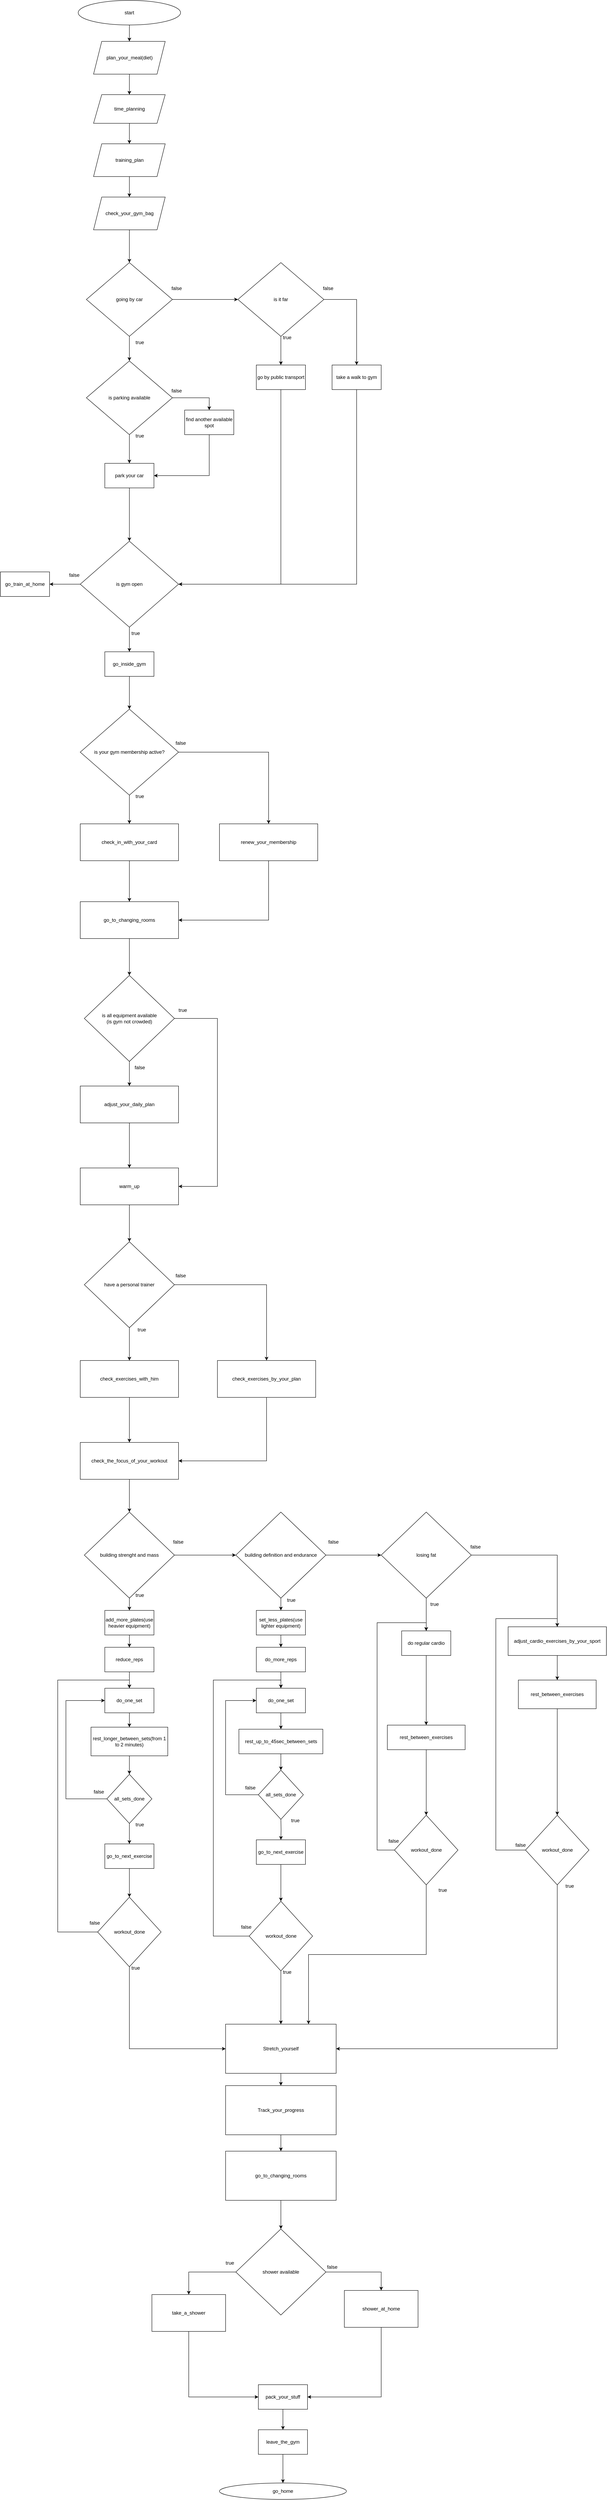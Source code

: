 <mxfile version="24.8.3">
  <diagram name="GymAlgorithm" id="iH_eiAmzJS05d1HTqWD9">
    <mxGraphModel dx="1518" dy="1883" grid="1" gridSize="10" guides="1" tooltips="1" connect="1" arrows="1" fold="1" page="1" pageScale="1" pageWidth="850" pageHeight="1100" math="0" shadow="0">
      <root>
        <mxCell id="0" />
        <mxCell id="1" parent="0" />
        <mxCell id="GHagOKjYUtkc3AqEy7cA-47" style="edgeStyle=orthogonalEdgeStyle;rounded=0;orthogonalLoop=1;jettySize=auto;html=1;exitX=0.5;exitY=1;exitDx=0;exitDy=0;entryX=0.5;entryY=0;entryDx=0;entryDy=0;" edge="1" parent="1" source="GHagOKjYUtkc3AqEy7cA-1" target="GHagOKjYUtkc3AqEy7cA-21">
          <mxGeometry relative="1" as="geometry" />
        </mxCell>
        <mxCell id="GHagOKjYUtkc3AqEy7cA-1" value="start" style="ellipse;whiteSpace=wrap;html=1;" vertex="1" parent="1">
          <mxGeometry x="330" y="-260" width="250" height="60" as="geometry" />
        </mxCell>
        <mxCell id="GHagOKjYUtkc3AqEy7cA-45" style="edgeStyle=orthogonalEdgeStyle;rounded=0;orthogonalLoop=1;jettySize=auto;html=1;exitX=0.5;exitY=1;exitDx=0;exitDy=0;entryX=0.5;entryY=0;entryDx=0;entryDy=0;" edge="1" parent="1" source="GHagOKjYUtkc3AqEy7cA-2" target="GHagOKjYUtkc3AqEy7cA-4">
          <mxGeometry relative="1" as="geometry" />
        </mxCell>
        <mxCell id="GHagOKjYUtkc3AqEy7cA-2" value="time_planning" style="shape=parallelogram;perimeter=parallelogramPerimeter;whiteSpace=wrap;html=1;fixedSize=1;" vertex="1" parent="1">
          <mxGeometry x="367.5" y="-30" width="175" height="70" as="geometry" />
        </mxCell>
        <mxCell id="GHagOKjYUtkc3AqEy7cA-44" style="edgeStyle=orthogonalEdgeStyle;rounded=0;orthogonalLoop=1;jettySize=auto;html=1;exitX=0.5;exitY=1;exitDx=0;exitDy=0;entryX=0.5;entryY=0;entryDx=0;entryDy=0;" edge="1" parent="1" source="GHagOKjYUtkc3AqEy7cA-4" target="GHagOKjYUtkc3AqEy7cA-38">
          <mxGeometry relative="1" as="geometry" />
        </mxCell>
        <mxCell id="GHagOKjYUtkc3AqEy7cA-4" value="training_plan" style="shape=parallelogram;perimeter=parallelogramPerimeter;whiteSpace=wrap;html=1;fixedSize=1;" vertex="1" parent="1">
          <mxGeometry x="367.5" y="90" width="175" height="80" as="geometry" />
        </mxCell>
        <mxCell id="GHagOKjYUtkc3AqEy7cA-10" style="edgeStyle=orthogonalEdgeStyle;rounded=0;orthogonalLoop=1;jettySize=auto;html=1;exitX=0.5;exitY=1;exitDx=0;exitDy=0;" edge="1" parent="1" source="GHagOKjYUtkc3AqEy7cA-6" target="GHagOKjYUtkc3AqEy7cA-9">
          <mxGeometry relative="1" as="geometry" />
        </mxCell>
        <mxCell id="GHagOKjYUtkc3AqEy7cA-19" style="edgeStyle=orthogonalEdgeStyle;rounded=0;orthogonalLoop=1;jettySize=auto;html=1;exitX=1;exitY=0.5;exitDx=0;exitDy=0;entryX=0;entryY=0.5;entryDx=0;entryDy=0;" edge="1" parent="1" source="GHagOKjYUtkc3AqEy7cA-6" target="GHagOKjYUtkc3AqEy7cA-15">
          <mxGeometry relative="1" as="geometry" />
        </mxCell>
        <mxCell id="GHagOKjYUtkc3AqEy7cA-6" value="going by car" style="rhombus;whiteSpace=wrap;html=1;" vertex="1" parent="1">
          <mxGeometry x="350" y="380" width="210" height="180" as="geometry" />
        </mxCell>
        <mxCell id="GHagOKjYUtkc3AqEy7cA-24" style="edgeStyle=orthogonalEdgeStyle;rounded=0;orthogonalLoop=1;jettySize=auto;html=1;exitX=1;exitY=0.5;exitDx=0;exitDy=0;entryX=0.5;entryY=0;entryDx=0;entryDy=0;" edge="1" parent="1" source="GHagOKjYUtkc3AqEy7cA-9" target="GHagOKjYUtkc3AqEy7cA-13">
          <mxGeometry relative="1" as="geometry" />
        </mxCell>
        <mxCell id="GHagOKjYUtkc3AqEy7cA-26" style="edgeStyle=orthogonalEdgeStyle;rounded=0;orthogonalLoop=1;jettySize=auto;html=1;exitX=0.5;exitY=1;exitDx=0;exitDy=0;entryX=0.5;entryY=0;entryDx=0;entryDy=0;" edge="1" parent="1" source="GHagOKjYUtkc3AqEy7cA-9" target="GHagOKjYUtkc3AqEy7cA-12">
          <mxGeometry relative="1" as="geometry" />
        </mxCell>
        <mxCell id="GHagOKjYUtkc3AqEy7cA-9" value="is parking available" style="rhombus;whiteSpace=wrap;html=1;" vertex="1" parent="1">
          <mxGeometry x="350" y="620" width="210" height="180" as="geometry" />
        </mxCell>
        <mxCell id="GHagOKjYUtkc3AqEy7cA-11" value="true" style="text;html=1;align=center;verticalAlign=middle;resizable=0;points=[];autosize=1;strokeColor=none;fillColor=none;" vertex="1" parent="1">
          <mxGeometry x="460" y="560" width="40" height="30" as="geometry" />
        </mxCell>
        <mxCell id="GHagOKjYUtkc3AqEy7cA-49" style="edgeStyle=orthogonalEdgeStyle;rounded=0;orthogonalLoop=1;jettySize=auto;html=1;exitX=0.5;exitY=1;exitDx=0;exitDy=0;entryX=0.5;entryY=0;entryDx=0;entryDy=0;" edge="1" parent="1" source="GHagOKjYUtkc3AqEy7cA-12" target="GHagOKjYUtkc3AqEy7cA-48">
          <mxGeometry relative="1" as="geometry" />
        </mxCell>
        <mxCell id="GHagOKjYUtkc3AqEy7cA-12" value="park your car" style="rounded=0;whiteSpace=wrap;html=1;" vertex="1" parent="1">
          <mxGeometry x="395" y="870" width="120" height="60" as="geometry" />
        </mxCell>
        <mxCell id="GHagOKjYUtkc3AqEy7cA-27" style="edgeStyle=orthogonalEdgeStyle;rounded=0;orthogonalLoop=1;jettySize=auto;html=1;exitX=0.5;exitY=1;exitDx=0;exitDy=0;entryX=1;entryY=0.5;entryDx=0;entryDy=0;" edge="1" parent="1" source="GHagOKjYUtkc3AqEy7cA-13" target="GHagOKjYUtkc3AqEy7cA-12">
          <mxGeometry relative="1" as="geometry" />
        </mxCell>
        <mxCell id="GHagOKjYUtkc3AqEy7cA-13" value="find another available spot" style="rounded=0;whiteSpace=wrap;html=1;" vertex="1" parent="1">
          <mxGeometry x="590" y="740" width="120" height="60" as="geometry" />
        </mxCell>
        <mxCell id="GHagOKjYUtkc3AqEy7cA-22" style="edgeStyle=orthogonalEdgeStyle;rounded=0;orthogonalLoop=1;jettySize=auto;html=1;exitX=0.5;exitY=1;exitDx=0;exitDy=0;entryX=0.5;entryY=0;entryDx=0;entryDy=0;" edge="1" parent="1" source="GHagOKjYUtkc3AqEy7cA-15" target="GHagOKjYUtkc3AqEy7cA-16">
          <mxGeometry relative="1" as="geometry" />
        </mxCell>
        <mxCell id="GHagOKjYUtkc3AqEy7cA-23" style="edgeStyle=orthogonalEdgeStyle;rounded=0;orthogonalLoop=1;jettySize=auto;html=1;exitX=1;exitY=0.5;exitDx=0;exitDy=0;entryX=0.5;entryY=0;entryDx=0;entryDy=0;" edge="1" parent="1" source="GHagOKjYUtkc3AqEy7cA-15" target="GHagOKjYUtkc3AqEy7cA-17">
          <mxGeometry relative="1" as="geometry" />
        </mxCell>
        <mxCell id="GHagOKjYUtkc3AqEy7cA-15" value="is it far" style="rhombus;whiteSpace=wrap;html=1;" vertex="1" parent="1">
          <mxGeometry x="720" y="380" width="210" height="180" as="geometry" />
        </mxCell>
        <mxCell id="GHagOKjYUtkc3AqEy7cA-54" style="edgeStyle=orthogonalEdgeStyle;rounded=0;orthogonalLoop=1;jettySize=auto;html=1;exitX=0.5;exitY=1;exitDx=0;exitDy=0;entryX=1;entryY=0.5;entryDx=0;entryDy=0;" edge="1" parent="1" source="GHagOKjYUtkc3AqEy7cA-16" target="GHagOKjYUtkc3AqEy7cA-48">
          <mxGeometry relative="1" as="geometry" />
        </mxCell>
        <mxCell id="GHagOKjYUtkc3AqEy7cA-16" value="go by public transport" style="rounded=0;whiteSpace=wrap;html=1;" vertex="1" parent="1">
          <mxGeometry x="765" y="630" width="120" height="60" as="geometry" />
        </mxCell>
        <mxCell id="GHagOKjYUtkc3AqEy7cA-52" style="edgeStyle=orthogonalEdgeStyle;rounded=0;orthogonalLoop=1;jettySize=auto;html=1;exitX=0.5;exitY=1;exitDx=0;exitDy=0;entryX=1;entryY=0.5;entryDx=0;entryDy=0;" edge="1" parent="1" source="GHagOKjYUtkc3AqEy7cA-17" target="GHagOKjYUtkc3AqEy7cA-48">
          <mxGeometry relative="1" as="geometry" />
        </mxCell>
        <mxCell id="GHagOKjYUtkc3AqEy7cA-17" value="take a walk to gym" style="rounded=0;whiteSpace=wrap;html=1;" vertex="1" parent="1">
          <mxGeometry x="950" y="630" width="120" height="60" as="geometry" />
        </mxCell>
        <mxCell id="GHagOKjYUtkc3AqEy7cA-20" value="false" style="text;html=1;align=center;verticalAlign=middle;resizable=0;points=[];autosize=1;strokeColor=none;fillColor=none;" vertex="1" parent="1">
          <mxGeometry x="545" y="428" width="50" height="30" as="geometry" />
        </mxCell>
        <mxCell id="GHagOKjYUtkc3AqEy7cA-46" style="edgeStyle=orthogonalEdgeStyle;rounded=0;orthogonalLoop=1;jettySize=auto;html=1;exitX=0.5;exitY=1;exitDx=0;exitDy=0;entryX=0.5;entryY=0;entryDx=0;entryDy=0;" edge="1" parent="1" source="GHagOKjYUtkc3AqEy7cA-21" target="GHagOKjYUtkc3AqEy7cA-2">
          <mxGeometry relative="1" as="geometry" />
        </mxCell>
        <mxCell id="GHagOKjYUtkc3AqEy7cA-21" value="plan_your_meal(diet)" style="shape=parallelogram;perimeter=parallelogramPerimeter;whiteSpace=wrap;html=1;fixedSize=1;" vertex="1" parent="1">
          <mxGeometry x="367.5" y="-160" width="175" height="80" as="geometry" />
        </mxCell>
        <mxCell id="GHagOKjYUtkc3AqEy7cA-28" value="true" style="text;html=1;align=center;verticalAlign=middle;resizable=0;points=[];autosize=1;strokeColor=none;fillColor=none;" vertex="1" parent="1">
          <mxGeometry x="460" y="788" width="40" height="30" as="geometry" />
        </mxCell>
        <mxCell id="GHagOKjYUtkc3AqEy7cA-29" value="false" style="text;html=1;align=center;verticalAlign=middle;resizable=0;points=[];autosize=1;strokeColor=none;fillColor=none;" vertex="1" parent="1">
          <mxGeometry x="545" y="678" width="50" height="30" as="geometry" />
        </mxCell>
        <mxCell id="GHagOKjYUtkc3AqEy7cA-30" value="true" style="text;html=1;align=center;verticalAlign=middle;resizable=0;points=[];autosize=1;strokeColor=none;fillColor=none;" vertex="1" parent="1">
          <mxGeometry x="820" y="548" width="40" height="30" as="geometry" />
        </mxCell>
        <mxCell id="GHagOKjYUtkc3AqEy7cA-31" value="false" style="text;html=1;align=center;verticalAlign=middle;resizable=0;points=[];autosize=1;strokeColor=none;fillColor=none;" vertex="1" parent="1">
          <mxGeometry x="915" y="428" width="50" height="30" as="geometry" />
        </mxCell>
        <mxCell id="GHagOKjYUtkc3AqEy7cA-43" style="edgeStyle=orthogonalEdgeStyle;rounded=0;orthogonalLoop=1;jettySize=auto;html=1;exitX=0.5;exitY=1;exitDx=0;exitDy=0;entryX=0.5;entryY=0;entryDx=0;entryDy=0;" edge="1" parent="1" source="GHagOKjYUtkc3AqEy7cA-38" target="GHagOKjYUtkc3AqEy7cA-6">
          <mxGeometry relative="1" as="geometry" />
        </mxCell>
        <mxCell id="GHagOKjYUtkc3AqEy7cA-38" value="check_your_gym_bag" style="shape=parallelogram;perimeter=parallelogramPerimeter;whiteSpace=wrap;html=1;fixedSize=1;" vertex="1" parent="1">
          <mxGeometry x="367.5" y="220" width="175" height="80" as="geometry" />
        </mxCell>
        <mxCell id="GHagOKjYUtkc3AqEy7cA-56" style="edgeStyle=orthogonalEdgeStyle;rounded=0;orthogonalLoop=1;jettySize=auto;html=1;exitX=0;exitY=0.5;exitDx=0;exitDy=0;entryX=1;entryY=0.5;entryDx=0;entryDy=0;" edge="1" parent="1" source="GHagOKjYUtkc3AqEy7cA-48" target="GHagOKjYUtkc3AqEy7cA-55">
          <mxGeometry relative="1" as="geometry" />
        </mxCell>
        <mxCell id="GHagOKjYUtkc3AqEy7cA-58" style="edgeStyle=orthogonalEdgeStyle;rounded=0;orthogonalLoop=1;jettySize=auto;html=1;exitX=0.5;exitY=1;exitDx=0;exitDy=0;entryX=0.5;entryY=0;entryDx=0;entryDy=0;" edge="1" parent="1" source="GHagOKjYUtkc3AqEy7cA-48" target="GHagOKjYUtkc3AqEy7cA-57">
          <mxGeometry relative="1" as="geometry" />
        </mxCell>
        <mxCell id="GHagOKjYUtkc3AqEy7cA-48" value="is gym open" style="rhombus;whiteSpace=wrap;html=1;" vertex="1" parent="1">
          <mxGeometry x="335" y="1060" width="240" height="210" as="geometry" />
        </mxCell>
        <mxCell id="GHagOKjYUtkc3AqEy7cA-55" value="go_train_at_home" style="rounded=0;whiteSpace=wrap;html=1;" vertex="1" parent="1">
          <mxGeometry x="140" y="1135" width="120" height="60" as="geometry" />
        </mxCell>
        <mxCell id="GHagOKjYUtkc3AqEy7cA-61" style="edgeStyle=orthogonalEdgeStyle;rounded=0;orthogonalLoop=1;jettySize=auto;html=1;exitX=0.5;exitY=1;exitDx=0;exitDy=0;" edge="1" parent="1" source="GHagOKjYUtkc3AqEy7cA-57" target="GHagOKjYUtkc3AqEy7cA-60">
          <mxGeometry relative="1" as="geometry" />
        </mxCell>
        <mxCell id="GHagOKjYUtkc3AqEy7cA-57" value="go_inside_gym" style="rounded=0;whiteSpace=wrap;html=1;" vertex="1" parent="1">
          <mxGeometry x="395" y="1330" width="120" height="60" as="geometry" />
        </mxCell>
        <mxCell id="GHagOKjYUtkc3AqEy7cA-65" style="edgeStyle=orthogonalEdgeStyle;rounded=0;orthogonalLoop=1;jettySize=auto;html=1;exitX=1;exitY=0.5;exitDx=0;exitDy=0;entryX=0.5;entryY=0;entryDx=0;entryDy=0;" edge="1" parent="1" source="GHagOKjYUtkc3AqEy7cA-60" target="GHagOKjYUtkc3AqEy7cA-64">
          <mxGeometry relative="1" as="geometry" />
        </mxCell>
        <mxCell id="GHagOKjYUtkc3AqEy7cA-66" style="edgeStyle=orthogonalEdgeStyle;rounded=0;orthogonalLoop=1;jettySize=auto;html=1;exitX=0.5;exitY=1;exitDx=0;exitDy=0;" edge="1" parent="1" source="GHagOKjYUtkc3AqEy7cA-60" target="GHagOKjYUtkc3AqEy7cA-62">
          <mxGeometry relative="1" as="geometry" />
        </mxCell>
        <mxCell id="GHagOKjYUtkc3AqEy7cA-60" value="is your gym membership active?" style="rhombus;whiteSpace=wrap;html=1;" vertex="1" parent="1">
          <mxGeometry x="335" y="1470" width="240" height="210" as="geometry" />
        </mxCell>
        <mxCell id="GHagOKjYUtkc3AqEy7cA-70" style="edgeStyle=orthogonalEdgeStyle;rounded=0;orthogonalLoop=1;jettySize=auto;html=1;exitX=0.5;exitY=1;exitDx=0;exitDy=0;entryX=0.5;entryY=0;entryDx=0;entryDy=0;" edge="1" parent="1" source="GHagOKjYUtkc3AqEy7cA-62" target="GHagOKjYUtkc3AqEy7cA-69">
          <mxGeometry relative="1" as="geometry" />
        </mxCell>
        <mxCell id="GHagOKjYUtkc3AqEy7cA-62" value="check_in_with_your_card" style="rounded=0;whiteSpace=wrap;html=1;" vertex="1" parent="1">
          <mxGeometry x="335" y="1750" width="240" height="90" as="geometry" />
        </mxCell>
        <mxCell id="GHagOKjYUtkc3AqEy7cA-71" style="edgeStyle=orthogonalEdgeStyle;rounded=0;orthogonalLoop=1;jettySize=auto;html=1;exitX=0.5;exitY=1;exitDx=0;exitDy=0;entryX=1;entryY=0.5;entryDx=0;entryDy=0;" edge="1" parent="1" source="GHagOKjYUtkc3AqEy7cA-64" target="GHagOKjYUtkc3AqEy7cA-69">
          <mxGeometry relative="1" as="geometry" />
        </mxCell>
        <mxCell id="GHagOKjYUtkc3AqEy7cA-64" value="renew_your_membership" style="rounded=0;whiteSpace=wrap;html=1;" vertex="1" parent="1">
          <mxGeometry x="675" y="1750" width="240" height="90" as="geometry" />
        </mxCell>
        <mxCell id="GHagOKjYUtkc3AqEy7cA-77" style="edgeStyle=orthogonalEdgeStyle;rounded=0;orthogonalLoop=1;jettySize=auto;html=1;exitX=0.5;exitY=1;exitDx=0;exitDy=0;entryX=0.5;entryY=0;entryDx=0;entryDy=0;" edge="1" parent="1" source="GHagOKjYUtkc3AqEy7cA-67" target="GHagOKjYUtkc3AqEy7cA-74">
          <mxGeometry relative="1" as="geometry" />
        </mxCell>
        <mxCell id="GHagOKjYUtkc3AqEy7cA-79" style="edgeStyle=orthogonalEdgeStyle;rounded=0;orthogonalLoop=1;jettySize=auto;html=1;exitX=1;exitY=0.5;exitDx=0;exitDy=0;entryX=1;entryY=0.5;entryDx=0;entryDy=0;" edge="1" parent="1" source="GHagOKjYUtkc3AqEy7cA-67" target="GHagOKjYUtkc3AqEy7cA-76">
          <mxGeometry relative="1" as="geometry">
            <Array as="points">
              <mxPoint x="670" y="2225" />
              <mxPoint x="670" y="2635" />
            </Array>
          </mxGeometry>
        </mxCell>
        <mxCell id="GHagOKjYUtkc3AqEy7cA-67" value="is all equipment available&lt;div&gt;(is gym not crowded)&lt;/div&gt;" style="rhombus;whiteSpace=wrap;html=1;" vertex="1" parent="1">
          <mxGeometry x="345" y="2120" width="220" height="210" as="geometry" />
        </mxCell>
        <mxCell id="GHagOKjYUtkc3AqEy7cA-72" style="edgeStyle=orthogonalEdgeStyle;rounded=0;orthogonalLoop=1;jettySize=auto;html=1;exitX=0.5;exitY=1;exitDx=0;exitDy=0;entryX=0.5;entryY=0;entryDx=0;entryDy=0;" edge="1" parent="1" source="GHagOKjYUtkc3AqEy7cA-69" target="GHagOKjYUtkc3AqEy7cA-67">
          <mxGeometry relative="1" as="geometry" />
        </mxCell>
        <mxCell id="GHagOKjYUtkc3AqEy7cA-69" value="go_to_changing_rooms" style="rounded=0;whiteSpace=wrap;html=1;" vertex="1" parent="1">
          <mxGeometry x="335" y="1940" width="240" height="90" as="geometry" />
        </mxCell>
        <mxCell id="GHagOKjYUtkc3AqEy7cA-78" style="edgeStyle=orthogonalEdgeStyle;rounded=0;orthogonalLoop=1;jettySize=auto;html=1;exitX=0.5;exitY=1;exitDx=0;exitDy=0;" edge="1" parent="1" source="GHagOKjYUtkc3AqEy7cA-74" target="GHagOKjYUtkc3AqEy7cA-76">
          <mxGeometry relative="1" as="geometry" />
        </mxCell>
        <mxCell id="GHagOKjYUtkc3AqEy7cA-74" value="adjust_your_daily_plan" style="rounded=0;whiteSpace=wrap;html=1;" vertex="1" parent="1">
          <mxGeometry x="335" y="2390" width="240" height="90" as="geometry" />
        </mxCell>
        <mxCell id="GHagOKjYUtkc3AqEy7cA-94" style="edgeStyle=orthogonalEdgeStyle;rounded=0;orthogonalLoop=1;jettySize=auto;html=1;exitX=0.5;exitY=1;exitDx=0;exitDy=0;entryX=0.5;entryY=0;entryDx=0;entryDy=0;" edge="1" parent="1" source="GHagOKjYUtkc3AqEy7cA-76" target="GHagOKjYUtkc3AqEy7cA-87">
          <mxGeometry relative="1" as="geometry" />
        </mxCell>
        <mxCell id="GHagOKjYUtkc3AqEy7cA-76" value="warm_up" style="rounded=0;whiteSpace=wrap;html=1;" vertex="1" parent="1">
          <mxGeometry x="335" y="2590" width="240" height="90" as="geometry" />
        </mxCell>
        <mxCell id="GHagOKjYUtkc3AqEy7cA-80" value="true" style="text;html=1;align=center;verticalAlign=middle;resizable=0;points=[];autosize=1;strokeColor=none;fillColor=none;" vertex="1" parent="1">
          <mxGeometry x="565" y="2190" width="40" height="30" as="geometry" />
        </mxCell>
        <mxCell id="GHagOKjYUtkc3AqEy7cA-81" value="false" style="text;html=1;align=center;verticalAlign=middle;resizable=0;points=[];autosize=1;strokeColor=none;fillColor=none;" vertex="1" parent="1">
          <mxGeometry x="455" y="2330" width="50" height="30" as="geometry" />
        </mxCell>
        <mxCell id="GHagOKjYUtkc3AqEy7cA-82" value="false" style="text;html=1;align=center;verticalAlign=middle;resizable=0;points=[];autosize=1;strokeColor=none;fillColor=none;" vertex="1" parent="1">
          <mxGeometry x="555" y="1538" width="50" height="30" as="geometry" />
        </mxCell>
        <mxCell id="GHagOKjYUtkc3AqEy7cA-83" value="true" style="text;html=1;align=center;verticalAlign=middle;resizable=0;points=[];autosize=1;strokeColor=none;fillColor=none;" vertex="1" parent="1">
          <mxGeometry x="460" y="1668" width="40" height="30" as="geometry" />
        </mxCell>
        <mxCell id="GHagOKjYUtkc3AqEy7cA-84" value="false" style="text;html=1;align=center;verticalAlign=middle;resizable=0;points=[];autosize=1;strokeColor=none;fillColor=none;" vertex="1" parent="1">
          <mxGeometry x="295" y="1128" width="50" height="30" as="geometry" />
        </mxCell>
        <mxCell id="GHagOKjYUtkc3AqEy7cA-85" value="true" style="text;html=1;align=center;verticalAlign=middle;resizable=0;points=[];autosize=1;strokeColor=none;fillColor=none;" vertex="1" parent="1">
          <mxGeometry x="450" y="1270" width="40" height="30" as="geometry" />
        </mxCell>
        <mxCell id="GHagOKjYUtkc3AqEy7cA-92" style="edgeStyle=orthogonalEdgeStyle;rounded=0;orthogonalLoop=1;jettySize=auto;html=1;exitX=1;exitY=0.5;exitDx=0;exitDy=0;entryX=0.5;entryY=0;entryDx=0;entryDy=0;" edge="1" parent="1" source="GHagOKjYUtkc3AqEy7cA-87" target="GHagOKjYUtkc3AqEy7cA-91">
          <mxGeometry relative="1" as="geometry" />
        </mxCell>
        <mxCell id="GHagOKjYUtkc3AqEy7cA-93" style="edgeStyle=orthogonalEdgeStyle;rounded=0;orthogonalLoop=1;jettySize=auto;html=1;exitX=0.5;exitY=1;exitDx=0;exitDy=0;entryX=0.5;entryY=0;entryDx=0;entryDy=0;" edge="1" parent="1" source="GHagOKjYUtkc3AqEy7cA-87" target="GHagOKjYUtkc3AqEy7cA-89">
          <mxGeometry relative="1" as="geometry" />
        </mxCell>
        <mxCell id="GHagOKjYUtkc3AqEy7cA-87" value="have a personal trainer" style="rhombus;whiteSpace=wrap;html=1;" vertex="1" parent="1">
          <mxGeometry x="345" y="2770" width="220" height="210" as="geometry" />
        </mxCell>
        <mxCell id="GHagOKjYUtkc3AqEy7cA-101" style="edgeStyle=orthogonalEdgeStyle;rounded=0;orthogonalLoop=1;jettySize=auto;html=1;exitX=0.5;exitY=1;exitDx=0;exitDy=0;entryX=0.5;entryY=0;entryDx=0;entryDy=0;" edge="1" parent="1" source="GHagOKjYUtkc3AqEy7cA-89" target="GHagOKjYUtkc3AqEy7cA-99">
          <mxGeometry relative="1" as="geometry" />
        </mxCell>
        <mxCell id="GHagOKjYUtkc3AqEy7cA-89" value="check_exercises_with_him" style="rounded=0;whiteSpace=wrap;html=1;" vertex="1" parent="1">
          <mxGeometry x="335" y="3060" width="240" height="90" as="geometry" />
        </mxCell>
        <mxCell id="GHagOKjYUtkc3AqEy7cA-102" style="edgeStyle=orthogonalEdgeStyle;rounded=0;orthogonalLoop=1;jettySize=auto;html=1;exitX=0.5;exitY=1;exitDx=0;exitDy=0;entryX=1;entryY=0.5;entryDx=0;entryDy=0;" edge="1" parent="1" source="GHagOKjYUtkc3AqEy7cA-91" target="GHagOKjYUtkc3AqEy7cA-99">
          <mxGeometry relative="1" as="geometry" />
        </mxCell>
        <mxCell id="GHagOKjYUtkc3AqEy7cA-91" value="check_exercises_by_your_plan" style="rounded=0;whiteSpace=wrap;html=1;" vertex="1" parent="1">
          <mxGeometry x="670" y="3060" width="240" height="90" as="geometry" />
        </mxCell>
        <mxCell id="GHagOKjYUtkc3AqEy7cA-130" style="edgeStyle=orthogonalEdgeStyle;rounded=0;orthogonalLoop=1;jettySize=auto;html=1;exitX=0.5;exitY=1;exitDx=0;exitDy=0;entryX=0.5;entryY=0;entryDx=0;entryDy=0;" edge="1" parent="1" source="GHagOKjYUtkc3AqEy7cA-99" target="GHagOKjYUtkc3AqEy7cA-104">
          <mxGeometry relative="1" as="geometry" />
        </mxCell>
        <mxCell id="GHagOKjYUtkc3AqEy7cA-99" value="check_the_focus_of_your_workout" style="rounded=0;whiteSpace=wrap;html=1;" vertex="1" parent="1">
          <mxGeometry x="335" y="3260" width="240" height="90" as="geometry" />
        </mxCell>
        <mxCell id="GHagOKjYUtkc3AqEy7cA-131" style="edgeStyle=orthogonalEdgeStyle;rounded=0;orthogonalLoop=1;jettySize=auto;html=1;exitX=1;exitY=0.5;exitDx=0;exitDy=0;" edge="1" parent="1" source="GHagOKjYUtkc3AqEy7cA-104" target="GHagOKjYUtkc3AqEy7cA-108">
          <mxGeometry relative="1" as="geometry" />
        </mxCell>
        <mxCell id="GHagOKjYUtkc3AqEy7cA-183" style="edgeStyle=orthogonalEdgeStyle;rounded=0;orthogonalLoop=1;jettySize=auto;html=1;exitX=0.5;exitY=1;exitDx=0;exitDy=0;entryX=0.5;entryY=0;entryDx=0;entryDy=0;" edge="1" parent="1" source="GHagOKjYUtkc3AqEy7cA-104" target="GHagOKjYUtkc3AqEy7cA-105">
          <mxGeometry relative="1" as="geometry" />
        </mxCell>
        <mxCell id="GHagOKjYUtkc3AqEy7cA-104" value="building strenght and mass" style="rhombus;whiteSpace=wrap;html=1;" vertex="1" parent="1">
          <mxGeometry x="345" y="3430" width="220" height="210" as="geometry" />
        </mxCell>
        <mxCell id="GHagOKjYUtkc3AqEy7cA-141" style="edgeStyle=orthogonalEdgeStyle;rounded=0;orthogonalLoop=1;jettySize=auto;html=1;exitX=0.5;exitY=1;exitDx=0;exitDy=0;entryX=0.5;entryY=0;entryDx=0;entryDy=0;" edge="1" parent="1" source="GHagOKjYUtkc3AqEy7cA-105" target="GHagOKjYUtkc3AqEy7cA-106">
          <mxGeometry relative="1" as="geometry" />
        </mxCell>
        <mxCell id="GHagOKjYUtkc3AqEy7cA-105" value="add_more_plates(use heavier equipment)" style="rounded=0;whiteSpace=wrap;html=1;" vertex="1" parent="1">
          <mxGeometry x="395" y="3670" width="120" height="60" as="geometry" />
        </mxCell>
        <mxCell id="GHagOKjYUtkc3AqEy7cA-140" style="edgeStyle=orthogonalEdgeStyle;rounded=0;orthogonalLoop=1;jettySize=auto;html=1;exitX=0.5;exitY=1;exitDx=0;exitDy=0;entryX=0.5;entryY=0;entryDx=0;entryDy=0;" edge="1" parent="1" source="GHagOKjYUtkc3AqEy7cA-106" target="GHagOKjYUtkc3AqEy7cA-119">
          <mxGeometry relative="1" as="geometry" />
        </mxCell>
        <mxCell id="GHagOKjYUtkc3AqEy7cA-106" value="reduce_reps" style="rounded=0;whiteSpace=wrap;html=1;" vertex="1" parent="1">
          <mxGeometry x="395" y="3760" width="120" height="60" as="geometry" />
        </mxCell>
        <mxCell id="GHagOKjYUtkc3AqEy7cA-127" style="edgeStyle=orthogonalEdgeStyle;rounded=0;orthogonalLoop=1;jettySize=auto;html=1;exitX=1;exitY=0.5;exitDx=0;exitDy=0;entryX=0;entryY=0.5;entryDx=0;entryDy=0;" edge="1" parent="1" source="GHagOKjYUtkc3AqEy7cA-108" target="GHagOKjYUtkc3AqEy7cA-117">
          <mxGeometry relative="1" as="geometry" />
        </mxCell>
        <mxCell id="GHagOKjYUtkc3AqEy7cA-182" style="edgeStyle=orthogonalEdgeStyle;rounded=0;orthogonalLoop=1;jettySize=auto;html=1;exitX=0.5;exitY=1;exitDx=0;exitDy=0;entryX=0.5;entryY=0;entryDx=0;entryDy=0;" edge="1" parent="1" source="GHagOKjYUtkc3AqEy7cA-108" target="GHagOKjYUtkc3AqEy7cA-110">
          <mxGeometry relative="1" as="geometry" />
        </mxCell>
        <mxCell id="GHagOKjYUtkc3AqEy7cA-108" value="building definition and endurance" style="rhombus;whiteSpace=wrap;html=1;" vertex="1" parent="1">
          <mxGeometry x="715" y="3430" width="220" height="210" as="geometry" />
        </mxCell>
        <mxCell id="GHagOKjYUtkc3AqEy7cA-147" style="edgeStyle=orthogonalEdgeStyle;rounded=0;orthogonalLoop=1;jettySize=auto;html=1;exitX=0.5;exitY=1;exitDx=0;exitDy=0;entryX=0.5;entryY=0;entryDx=0;entryDy=0;" edge="1" parent="1" source="GHagOKjYUtkc3AqEy7cA-110" target="GHagOKjYUtkc3AqEy7cA-111">
          <mxGeometry relative="1" as="geometry" />
        </mxCell>
        <mxCell id="GHagOKjYUtkc3AqEy7cA-110" value="set_less_plates(use lighter equipment)" style="rounded=0;whiteSpace=wrap;html=1;" vertex="1" parent="1">
          <mxGeometry x="765" y="3670" width="120" height="60" as="geometry" />
        </mxCell>
        <mxCell id="GHagOKjYUtkc3AqEy7cA-148" style="edgeStyle=orthogonalEdgeStyle;rounded=0;orthogonalLoop=1;jettySize=auto;html=1;exitX=0.5;exitY=1;exitDx=0;exitDy=0;entryX=0.5;entryY=0;entryDx=0;entryDy=0;" edge="1" parent="1" source="GHagOKjYUtkc3AqEy7cA-111" target="GHagOKjYUtkc3AqEy7cA-122">
          <mxGeometry relative="1" as="geometry" />
        </mxCell>
        <mxCell id="GHagOKjYUtkc3AqEy7cA-111" value="do_more_reps" style="rounded=0;whiteSpace=wrap;html=1;" vertex="1" parent="1">
          <mxGeometry x="765" y="3760" width="120" height="60" as="geometry" />
        </mxCell>
        <mxCell id="GHagOKjYUtkc3AqEy7cA-139" style="edgeStyle=orthogonalEdgeStyle;rounded=0;orthogonalLoop=1;jettySize=auto;html=1;exitX=0.5;exitY=1;exitDx=0;exitDy=0;entryX=0.5;entryY=0;entryDx=0;entryDy=0;" edge="1" parent="1" source="GHagOKjYUtkc3AqEy7cA-112" target="GHagOKjYUtkc3AqEy7cA-123">
          <mxGeometry relative="1" as="geometry" />
        </mxCell>
        <mxCell id="GHagOKjYUtkc3AqEy7cA-112" value="rest_longer_between_sets(from 1 to 2 minutes)" style="rounded=0;whiteSpace=wrap;html=1;" vertex="1" parent="1">
          <mxGeometry x="361.25" y="3955" width="187.5" height="70" as="geometry" />
        </mxCell>
        <mxCell id="GHagOKjYUtkc3AqEy7cA-150" style="edgeStyle=orthogonalEdgeStyle;rounded=0;orthogonalLoop=1;jettySize=auto;html=1;exitX=0.5;exitY=1;exitDx=0;exitDy=0;entryX=0.5;entryY=0;entryDx=0;entryDy=0;" edge="1" parent="1" source="GHagOKjYUtkc3AqEy7cA-113" target="GHagOKjYUtkc3AqEy7cA-146">
          <mxGeometry relative="1" as="geometry" />
        </mxCell>
        <mxCell id="GHagOKjYUtkc3AqEy7cA-113" value="rest_up_to_45sec_between_sets" style="rounded=0;whiteSpace=wrap;html=1;" vertex="1" parent="1">
          <mxGeometry x="722.5" y="3960" width="205" height="60" as="geometry" />
        </mxCell>
        <mxCell id="GHagOKjYUtkc3AqEy7cA-125" style="edgeStyle=orthogonalEdgeStyle;rounded=0;orthogonalLoop=1;jettySize=auto;html=1;exitX=1;exitY=0.5;exitDx=0;exitDy=0;entryX=0.5;entryY=0;entryDx=0;entryDy=0;" edge="1" parent="1" source="GHagOKjYUtkc3AqEy7cA-117" target="GHagOKjYUtkc3AqEy7cA-121">
          <mxGeometry relative="1" as="geometry" />
        </mxCell>
        <mxCell id="GHagOKjYUtkc3AqEy7cA-126" style="edgeStyle=orthogonalEdgeStyle;rounded=0;orthogonalLoop=1;jettySize=auto;html=1;exitX=0.5;exitY=1;exitDx=0;exitDy=0;entryX=0.5;entryY=0;entryDx=0;entryDy=0;" edge="1" parent="1" source="GHagOKjYUtkc3AqEy7cA-117" target="GHagOKjYUtkc3AqEy7cA-118">
          <mxGeometry relative="1" as="geometry" />
        </mxCell>
        <mxCell id="GHagOKjYUtkc3AqEy7cA-117" value="losing fat" style="rhombus;whiteSpace=wrap;html=1;" vertex="1" parent="1">
          <mxGeometry x="1070" y="3430" width="220" height="210" as="geometry" />
        </mxCell>
        <mxCell id="GHagOKjYUtkc3AqEy7cA-156" style="edgeStyle=orthogonalEdgeStyle;rounded=0;orthogonalLoop=1;jettySize=auto;html=1;exitX=0.5;exitY=1;exitDx=0;exitDy=0;entryX=0.5;entryY=0;entryDx=0;entryDy=0;" edge="1" parent="1" source="GHagOKjYUtkc3AqEy7cA-118" target="GHagOKjYUtkc3AqEy7cA-128">
          <mxGeometry relative="1" as="geometry" />
        </mxCell>
        <mxCell id="GHagOKjYUtkc3AqEy7cA-118" value="do regular cardio" style="rounded=0;whiteSpace=wrap;html=1;" vertex="1" parent="1">
          <mxGeometry x="1120" y="3720" width="120" height="60" as="geometry" />
        </mxCell>
        <mxCell id="GHagOKjYUtkc3AqEy7cA-138" style="edgeStyle=orthogonalEdgeStyle;rounded=0;orthogonalLoop=1;jettySize=auto;html=1;exitX=0.5;exitY=1;exitDx=0;exitDy=0;entryX=0.5;entryY=0;entryDx=0;entryDy=0;" edge="1" parent="1" source="GHagOKjYUtkc3AqEy7cA-119" target="GHagOKjYUtkc3AqEy7cA-112">
          <mxGeometry relative="1" as="geometry" />
        </mxCell>
        <mxCell id="GHagOKjYUtkc3AqEy7cA-119" value="do_one_set" style="rounded=0;whiteSpace=wrap;html=1;" vertex="1" parent="1">
          <mxGeometry x="395" y="3860" width="120" height="60" as="geometry" />
        </mxCell>
        <mxCell id="GHagOKjYUtkc3AqEy7cA-154" style="edgeStyle=orthogonalEdgeStyle;rounded=0;orthogonalLoop=1;jettySize=auto;html=1;exitX=0.5;exitY=1;exitDx=0;exitDy=0;entryX=0.5;entryY=0;entryDx=0;entryDy=0;" edge="1" parent="1" source="GHagOKjYUtkc3AqEy7cA-121" target="GHagOKjYUtkc3AqEy7cA-129">
          <mxGeometry relative="1" as="geometry" />
        </mxCell>
        <mxCell id="GHagOKjYUtkc3AqEy7cA-121" value="adjust_cardio_exercises_by_your_sport" style="rounded=0;whiteSpace=wrap;html=1;" vertex="1" parent="1">
          <mxGeometry x="1380" y="3710" width="240" height="70" as="geometry" />
        </mxCell>
        <mxCell id="GHagOKjYUtkc3AqEy7cA-149" style="edgeStyle=orthogonalEdgeStyle;rounded=0;orthogonalLoop=1;jettySize=auto;html=1;exitX=0.5;exitY=1;exitDx=0;exitDy=0;entryX=0.5;entryY=0;entryDx=0;entryDy=0;" edge="1" parent="1" source="GHagOKjYUtkc3AqEy7cA-122" target="GHagOKjYUtkc3AqEy7cA-113">
          <mxGeometry relative="1" as="geometry" />
        </mxCell>
        <mxCell id="GHagOKjYUtkc3AqEy7cA-122" value="do_one_set" style="rounded=0;whiteSpace=wrap;html=1;" vertex="1" parent="1">
          <mxGeometry x="765" y="3860" width="120" height="60" as="geometry" />
        </mxCell>
        <mxCell id="GHagOKjYUtkc3AqEy7cA-132" style="edgeStyle=orthogonalEdgeStyle;rounded=0;orthogonalLoop=1;jettySize=auto;html=1;exitX=0;exitY=0.5;exitDx=0;exitDy=0;entryX=0;entryY=0.5;entryDx=0;entryDy=0;" edge="1" parent="1" source="GHagOKjYUtkc3AqEy7cA-123" target="GHagOKjYUtkc3AqEy7cA-119">
          <mxGeometry relative="1" as="geometry">
            <Array as="points">
              <mxPoint x="300" y="4130" />
              <mxPoint x="300" y="3890" />
            </Array>
          </mxGeometry>
        </mxCell>
        <mxCell id="GHagOKjYUtkc3AqEy7cA-134" style="edgeStyle=orthogonalEdgeStyle;rounded=0;orthogonalLoop=1;jettySize=auto;html=1;exitX=0.5;exitY=1;exitDx=0;exitDy=0;entryX=0.5;entryY=0;entryDx=0;entryDy=0;" edge="1" parent="1" source="GHagOKjYUtkc3AqEy7cA-123" target="GHagOKjYUtkc3AqEy7cA-133">
          <mxGeometry relative="1" as="geometry" />
        </mxCell>
        <mxCell id="GHagOKjYUtkc3AqEy7cA-123" value="all_sets_done" style="rhombus;whiteSpace=wrap;html=1;" vertex="1" parent="1">
          <mxGeometry x="400" y="4070" width="110" height="120" as="geometry" />
        </mxCell>
        <mxCell id="GHagOKjYUtkc3AqEy7cA-160" style="edgeStyle=orthogonalEdgeStyle;rounded=0;orthogonalLoop=1;jettySize=auto;html=1;exitX=0.5;exitY=1;exitDx=0;exitDy=0;entryX=0.5;entryY=0;entryDx=0;entryDy=0;" edge="1" parent="1" source="GHagOKjYUtkc3AqEy7cA-128" target="GHagOKjYUtkc3AqEy7cA-159">
          <mxGeometry relative="1" as="geometry" />
        </mxCell>
        <mxCell id="GHagOKjYUtkc3AqEy7cA-128" value="rest_between_exercises" style="rounded=0;whiteSpace=wrap;html=1;" vertex="1" parent="1">
          <mxGeometry x="1085" y="3950" width="190" height="60" as="geometry" />
        </mxCell>
        <mxCell id="GHagOKjYUtkc3AqEy7cA-166" style="edgeStyle=orthogonalEdgeStyle;rounded=0;orthogonalLoop=1;jettySize=auto;html=1;exitX=0.5;exitY=1;exitDx=0;exitDy=0;entryX=0.5;entryY=0;entryDx=0;entryDy=0;" edge="1" parent="1" source="GHagOKjYUtkc3AqEy7cA-129" target="GHagOKjYUtkc3AqEy7cA-163">
          <mxGeometry relative="1" as="geometry" />
        </mxCell>
        <mxCell id="GHagOKjYUtkc3AqEy7cA-129" value="rest_between_exercises" style="rounded=0;whiteSpace=wrap;html=1;" vertex="1" parent="1">
          <mxGeometry x="1405" y="3840" width="190" height="70" as="geometry" />
        </mxCell>
        <mxCell id="GHagOKjYUtkc3AqEy7cA-136" style="edgeStyle=orthogonalEdgeStyle;rounded=0;orthogonalLoop=1;jettySize=auto;html=1;exitX=0.5;exitY=1;exitDx=0;exitDy=0;entryX=0.5;entryY=0;entryDx=0;entryDy=0;" edge="1" parent="1" source="GHagOKjYUtkc3AqEy7cA-133" target="GHagOKjYUtkc3AqEy7cA-135">
          <mxGeometry relative="1" as="geometry" />
        </mxCell>
        <mxCell id="GHagOKjYUtkc3AqEy7cA-133" value="go_to_next_exercise" style="rounded=0;whiteSpace=wrap;html=1;" vertex="1" parent="1">
          <mxGeometry x="395" y="4240" width="120" height="60" as="geometry" />
        </mxCell>
        <mxCell id="GHagOKjYUtkc3AqEy7cA-137" style="edgeStyle=orthogonalEdgeStyle;rounded=0;orthogonalLoop=1;jettySize=auto;html=1;exitX=0;exitY=0.5;exitDx=0;exitDy=0;entryX=0.5;entryY=0;entryDx=0;entryDy=0;" edge="1" parent="1" source="GHagOKjYUtkc3AqEy7cA-135" target="GHagOKjYUtkc3AqEy7cA-119">
          <mxGeometry relative="1" as="geometry">
            <Array as="points">
              <mxPoint x="280" y="4455" />
              <mxPoint x="280" y="3840" />
              <mxPoint x="455" y="3840" />
            </Array>
          </mxGeometry>
        </mxCell>
        <mxCell id="GHagOKjYUtkc3AqEy7cA-167" style="edgeStyle=orthogonalEdgeStyle;rounded=0;orthogonalLoop=1;jettySize=auto;html=1;exitX=0.5;exitY=1;exitDx=0;exitDy=0;entryX=0;entryY=0.5;entryDx=0;entryDy=0;" edge="1" parent="1" source="GHagOKjYUtkc3AqEy7cA-135" target="GHagOKjYUtkc3AqEy7cA-165">
          <mxGeometry relative="1" as="geometry" />
        </mxCell>
        <mxCell id="GHagOKjYUtkc3AqEy7cA-135" value="workout_done" style="rhombus;whiteSpace=wrap;html=1;" vertex="1" parent="1">
          <mxGeometry x="377.5" y="4370" width="155" height="170" as="geometry" />
        </mxCell>
        <mxCell id="GHagOKjYUtkc3AqEy7cA-142" style="edgeStyle=orthogonalEdgeStyle;rounded=0;orthogonalLoop=1;jettySize=auto;html=1;exitX=0.5;exitY=1;exitDx=0;exitDy=0;entryX=0.5;entryY=0;entryDx=0;entryDy=0;" edge="1" parent="1" target="GHagOKjYUtkc3AqEy7cA-144">
          <mxGeometry relative="1" as="geometry">
            <mxPoint x="825" y="4180" as="sourcePoint" />
          </mxGeometry>
        </mxCell>
        <mxCell id="GHagOKjYUtkc3AqEy7cA-143" style="edgeStyle=orthogonalEdgeStyle;rounded=0;orthogonalLoop=1;jettySize=auto;html=1;exitX=0.5;exitY=1;exitDx=0;exitDy=0;entryX=0.5;entryY=0;entryDx=0;entryDy=0;" edge="1" parent="1" source="GHagOKjYUtkc3AqEy7cA-144" target="GHagOKjYUtkc3AqEy7cA-145">
          <mxGeometry relative="1" as="geometry" />
        </mxCell>
        <mxCell id="GHagOKjYUtkc3AqEy7cA-144" value="go_to_next_exercise" style="rounded=0;whiteSpace=wrap;html=1;" vertex="1" parent="1">
          <mxGeometry x="765" y="4230" width="120" height="60" as="geometry" />
        </mxCell>
        <mxCell id="GHagOKjYUtkc3AqEy7cA-153" style="edgeStyle=orthogonalEdgeStyle;rounded=0;orthogonalLoop=1;jettySize=auto;html=1;exitX=0;exitY=0.5;exitDx=0;exitDy=0;entryX=0.5;entryY=0;entryDx=0;entryDy=0;" edge="1" parent="1" source="GHagOKjYUtkc3AqEy7cA-145" target="GHagOKjYUtkc3AqEy7cA-122">
          <mxGeometry relative="1" as="geometry">
            <Array as="points">
              <mxPoint x="660" y="4465" />
              <mxPoint x="660" y="3840" />
              <mxPoint x="825" y="3840" />
            </Array>
          </mxGeometry>
        </mxCell>
        <mxCell id="GHagOKjYUtkc3AqEy7cA-168" style="edgeStyle=orthogonalEdgeStyle;rounded=0;orthogonalLoop=1;jettySize=auto;html=1;exitX=0.5;exitY=1;exitDx=0;exitDy=0;entryX=0.5;entryY=0;entryDx=0;entryDy=0;" edge="1" parent="1" source="GHagOKjYUtkc3AqEy7cA-145" target="GHagOKjYUtkc3AqEy7cA-165">
          <mxGeometry relative="1" as="geometry" />
        </mxCell>
        <mxCell id="GHagOKjYUtkc3AqEy7cA-145" value="workout_done" style="rhombus;whiteSpace=wrap;html=1;" vertex="1" parent="1">
          <mxGeometry x="747.5" y="4380" width="155" height="170" as="geometry" />
        </mxCell>
        <mxCell id="GHagOKjYUtkc3AqEy7cA-152" style="edgeStyle=orthogonalEdgeStyle;rounded=0;orthogonalLoop=1;jettySize=auto;html=1;exitX=0;exitY=0.5;exitDx=0;exitDy=0;entryX=0;entryY=0.5;entryDx=0;entryDy=0;" edge="1" parent="1" source="GHagOKjYUtkc3AqEy7cA-146" target="GHagOKjYUtkc3AqEy7cA-122">
          <mxGeometry relative="1" as="geometry">
            <Array as="points">
              <mxPoint x="690" y="4120" />
              <mxPoint x="690" y="3890" />
            </Array>
          </mxGeometry>
        </mxCell>
        <mxCell id="GHagOKjYUtkc3AqEy7cA-146" value="all_sets_done" style="rhombus;whiteSpace=wrap;html=1;" vertex="1" parent="1">
          <mxGeometry x="770" y="4060" width="110" height="120" as="geometry" />
        </mxCell>
        <mxCell id="GHagOKjYUtkc3AqEy7cA-162" style="edgeStyle=orthogonalEdgeStyle;rounded=0;orthogonalLoop=1;jettySize=auto;html=1;exitX=0;exitY=0.5;exitDx=0;exitDy=0;entryX=0.5;entryY=0;entryDx=0;entryDy=0;" edge="1" parent="1" source="GHagOKjYUtkc3AqEy7cA-159" target="GHagOKjYUtkc3AqEy7cA-118">
          <mxGeometry relative="1" as="geometry">
            <Array as="points">
              <mxPoint x="1060" y="4255" />
              <mxPoint x="1060" y="3700" />
              <mxPoint x="1180" y="3700" />
            </Array>
          </mxGeometry>
        </mxCell>
        <mxCell id="GHagOKjYUtkc3AqEy7cA-169" style="edgeStyle=orthogonalEdgeStyle;rounded=0;orthogonalLoop=1;jettySize=auto;html=1;exitX=0.5;exitY=1;exitDx=0;exitDy=0;entryX=0.75;entryY=0;entryDx=0;entryDy=0;" edge="1" parent="1" source="GHagOKjYUtkc3AqEy7cA-159" target="GHagOKjYUtkc3AqEy7cA-165">
          <mxGeometry relative="1" as="geometry" />
        </mxCell>
        <mxCell id="GHagOKjYUtkc3AqEy7cA-159" value="workout_done" style="rhombus;whiteSpace=wrap;html=1;" vertex="1" parent="1">
          <mxGeometry x="1102.5" y="4170" width="155" height="170" as="geometry" />
        </mxCell>
        <mxCell id="GHagOKjYUtkc3AqEy7cA-164" style="edgeStyle=orthogonalEdgeStyle;rounded=0;orthogonalLoop=1;jettySize=auto;html=1;exitX=0;exitY=0.5;exitDx=0;exitDy=0;entryX=0.5;entryY=0;entryDx=0;entryDy=0;" edge="1" parent="1" source="GHagOKjYUtkc3AqEy7cA-163" target="GHagOKjYUtkc3AqEy7cA-121">
          <mxGeometry relative="1" as="geometry">
            <Array as="points">
              <mxPoint x="1350" y="4255" />
              <mxPoint x="1350" y="3690" />
              <mxPoint x="1500" y="3690" />
            </Array>
          </mxGeometry>
        </mxCell>
        <mxCell id="GHagOKjYUtkc3AqEy7cA-170" style="edgeStyle=orthogonalEdgeStyle;rounded=0;orthogonalLoop=1;jettySize=auto;html=1;exitX=0.5;exitY=1;exitDx=0;exitDy=0;entryX=1;entryY=0.5;entryDx=0;entryDy=0;" edge="1" parent="1" source="GHagOKjYUtkc3AqEy7cA-163" target="GHagOKjYUtkc3AqEy7cA-165">
          <mxGeometry relative="1" as="geometry" />
        </mxCell>
        <mxCell id="GHagOKjYUtkc3AqEy7cA-163" value="workout_done" style="rhombus;whiteSpace=wrap;html=1;" vertex="1" parent="1">
          <mxGeometry x="1422.5" y="4170" width="155" height="170" as="geometry" />
        </mxCell>
        <mxCell id="GHagOKjYUtkc3AqEy7cA-185" style="edgeStyle=orthogonalEdgeStyle;rounded=0;orthogonalLoop=1;jettySize=auto;html=1;exitX=0.5;exitY=1;exitDx=0;exitDy=0;entryX=0.5;entryY=0;entryDx=0;entryDy=0;" edge="1" parent="1" source="GHagOKjYUtkc3AqEy7cA-165" target="GHagOKjYUtkc3AqEy7cA-184">
          <mxGeometry relative="1" as="geometry" />
        </mxCell>
        <mxCell id="GHagOKjYUtkc3AqEy7cA-165" value="Stretch_yourself" style="rounded=0;whiteSpace=wrap;html=1;" vertex="1" parent="1">
          <mxGeometry x="690" y="4680" width="270" height="120" as="geometry" />
        </mxCell>
        <mxCell id="GHagOKjYUtkc3AqEy7cA-187" style="edgeStyle=orthogonalEdgeStyle;rounded=0;orthogonalLoop=1;jettySize=auto;html=1;exitX=0.5;exitY=1;exitDx=0;exitDy=0;entryX=0.5;entryY=0;entryDx=0;entryDy=0;" edge="1" parent="1" source="GHagOKjYUtkc3AqEy7cA-173" target="GHagOKjYUtkc3AqEy7cA-174">
          <mxGeometry relative="1" as="geometry" />
        </mxCell>
        <mxCell id="GHagOKjYUtkc3AqEy7cA-173" value="go_to_changing_rooms" style="rounded=0;whiteSpace=wrap;html=1;" vertex="1" parent="1">
          <mxGeometry x="690" y="4990" width="270" height="120" as="geometry" />
        </mxCell>
        <mxCell id="GHagOKjYUtkc3AqEy7cA-188" style="edgeStyle=orthogonalEdgeStyle;rounded=0;orthogonalLoop=1;jettySize=auto;html=1;exitX=0;exitY=0.5;exitDx=0;exitDy=0;entryX=0.5;entryY=0;entryDx=0;entryDy=0;" edge="1" parent="1" source="GHagOKjYUtkc3AqEy7cA-174" target="GHagOKjYUtkc3AqEy7cA-175">
          <mxGeometry relative="1" as="geometry" />
        </mxCell>
        <mxCell id="GHagOKjYUtkc3AqEy7cA-189" style="edgeStyle=orthogonalEdgeStyle;rounded=0;orthogonalLoop=1;jettySize=auto;html=1;exitX=1;exitY=0.5;exitDx=0;exitDy=0;entryX=0.5;entryY=0;entryDx=0;entryDy=0;" edge="1" parent="1" source="GHagOKjYUtkc3AqEy7cA-174" target="GHagOKjYUtkc3AqEy7cA-176">
          <mxGeometry relative="1" as="geometry" />
        </mxCell>
        <mxCell id="GHagOKjYUtkc3AqEy7cA-174" value="shower available" style="rhombus;whiteSpace=wrap;html=1;" vertex="1" parent="1">
          <mxGeometry x="715" y="5180" width="220" height="210" as="geometry" />
        </mxCell>
        <mxCell id="GHagOKjYUtkc3AqEy7cA-191" style="edgeStyle=orthogonalEdgeStyle;rounded=0;orthogonalLoop=1;jettySize=auto;html=1;exitX=0.5;exitY=1;exitDx=0;exitDy=0;entryX=0;entryY=0.5;entryDx=0;entryDy=0;" edge="1" parent="1" source="GHagOKjYUtkc3AqEy7cA-175" target="GHagOKjYUtkc3AqEy7cA-177">
          <mxGeometry relative="1" as="geometry" />
        </mxCell>
        <mxCell id="GHagOKjYUtkc3AqEy7cA-175" value="take_a_shower" style="rounded=0;whiteSpace=wrap;html=1;" vertex="1" parent="1">
          <mxGeometry x="510" y="5340" width="180" height="90" as="geometry" />
        </mxCell>
        <mxCell id="GHagOKjYUtkc3AqEy7cA-190" style="edgeStyle=orthogonalEdgeStyle;rounded=0;orthogonalLoop=1;jettySize=auto;html=1;exitX=0.5;exitY=1;exitDx=0;exitDy=0;entryX=1;entryY=0.5;entryDx=0;entryDy=0;" edge="1" parent="1" source="GHagOKjYUtkc3AqEy7cA-176" target="GHagOKjYUtkc3AqEy7cA-177">
          <mxGeometry relative="1" as="geometry" />
        </mxCell>
        <mxCell id="GHagOKjYUtkc3AqEy7cA-176" value="shower_at_home" style="rounded=0;whiteSpace=wrap;html=1;" vertex="1" parent="1">
          <mxGeometry x="980" y="5330" width="180" height="90" as="geometry" />
        </mxCell>
        <mxCell id="GHagOKjYUtkc3AqEy7cA-194" style="edgeStyle=orthogonalEdgeStyle;rounded=0;orthogonalLoop=1;jettySize=auto;html=1;exitX=0.5;exitY=1;exitDx=0;exitDy=0;entryX=0.5;entryY=0;entryDx=0;entryDy=0;" edge="1" parent="1" source="GHagOKjYUtkc3AqEy7cA-177" target="GHagOKjYUtkc3AqEy7cA-192">
          <mxGeometry relative="1" as="geometry" />
        </mxCell>
        <mxCell id="GHagOKjYUtkc3AqEy7cA-177" value="pack_your_stuff" style="rounded=0;whiteSpace=wrap;html=1;" vertex="1" parent="1">
          <mxGeometry x="770" y="5560" width="120" height="60" as="geometry" />
        </mxCell>
        <mxCell id="GHagOKjYUtkc3AqEy7cA-186" style="edgeStyle=orthogonalEdgeStyle;rounded=0;orthogonalLoop=1;jettySize=auto;html=1;exitX=0.5;exitY=1;exitDx=0;exitDy=0;entryX=0.5;entryY=0;entryDx=0;entryDy=0;" edge="1" parent="1" source="GHagOKjYUtkc3AqEy7cA-184" target="GHagOKjYUtkc3AqEy7cA-173">
          <mxGeometry relative="1" as="geometry" />
        </mxCell>
        <mxCell id="GHagOKjYUtkc3AqEy7cA-184" value="Track_your_progress" style="rounded=0;whiteSpace=wrap;html=1;" vertex="1" parent="1">
          <mxGeometry x="690" y="4830" width="270" height="120" as="geometry" />
        </mxCell>
        <mxCell id="GHagOKjYUtkc3AqEy7cA-195" style="edgeStyle=orthogonalEdgeStyle;rounded=0;orthogonalLoop=1;jettySize=auto;html=1;exitX=0.5;exitY=1;exitDx=0;exitDy=0;" edge="1" parent="1" source="GHagOKjYUtkc3AqEy7cA-192" target="GHagOKjYUtkc3AqEy7cA-193">
          <mxGeometry relative="1" as="geometry" />
        </mxCell>
        <mxCell id="GHagOKjYUtkc3AqEy7cA-192" value="leave_the_gym" style="rounded=0;whiteSpace=wrap;html=1;" vertex="1" parent="1">
          <mxGeometry x="770" y="5670" width="120" height="60" as="geometry" />
        </mxCell>
        <mxCell id="GHagOKjYUtkc3AqEy7cA-193" value="go_home" style="ellipse;whiteSpace=wrap;html=1;" vertex="1" parent="1">
          <mxGeometry x="675" y="5800" width="310" height="40" as="geometry" />
        </mxCell>
        <mxCell id="GHagOKjYUtkc3AqEy7cA-196" value="true" style="text;html=1;align=center;verticalAlign=middle;resizable=0;points=[];autosize=1;strokeColor=none;fillColor=none;" vertex="1" parent="1">
          <mxGeometry x="460" y="3618" width="40" height="30" as="geometry" />
        </mxCell>
        <mxCell id="GHagOKjYUtkc3AqEy7cA-197" value="false" style="text;html=1;align=center;verticalAlign=middle;resizable=0;points=[];autosize=1;strokeColor=none;fillColor=none;" vertex="1" parent="1">
          <mxGeometry x="548.75" y="3488" width="50" height="30" as="geometry" />
        </mxCell>
        <mxCell id="GHagOKjYUtkc3AqEy7cA-198" value="true" style="text;html=1;align=center;verticalAlign=middle;resizable=0;points=[];autosize=1;strokeColor=none;fillColor=none;" vertex="1" parent="1">
          <mxGeometry x="830" y="3630" width="40" height="30" as="geometry" />
        </mxCell>
        <mxCell id="GHagOKjYUtkc3AqEy7cA-199" value="false" style="text;html=1;align=center;verticalAlign=middle;resizable=0;points=[];autosize=1;strokeColor=none;fillColor=none;" vertex="1" parent="1">
          <mxGeometry x="927.5" y="3488" width="50" height="30" as="geometry" />
        </mxCell>
        <mxCell id="GHagOKjYUtkc3AqEy7cA-200" value="false" style="text;html=1;align=center;verticalAlign=middle;resizable=0;points=[];autosize=1;strokeColor=none;fillColor=none;" vertex="1" parent="1">
          <mxGeometry x="1275" y="3500" width="50" height="30" as="geometry" />
        </mxCell>
        <mxCell id="GHagOKjYUtkc3AqEy7cA-202" value="true" style="text;html=1;align=center;verticalAlign=middle;resizable=0;points=[];autosize=1;strokeColor=none;fillColor=none;" vertex="1" parent="1">
          <mxGeometry x="1180" y="3640" width="40" height="30" as="geometry" />
        </mxCell>
        <mxCell id="GHagOKjYUtkc3AqEy7cA-203" value="false" style="text;html=1;align=center;verticalAlign=middle;resizable=0;points=[];autosize=1;strokeColor=none;fillColor=none;" vertex="1" parent="1">
          <mxGeometry x="355" y="4098" width="50" height="30" as="geometry" />
        </mxCell>
        <mxCell id="GHagOKjYUtkc3AqEy7cA-204" value="true" style="text;html=1;align=center;verticalAlign=middle;resizable=0;points=[];autosize=1;strokeColor=none;fillColor=none;" vertex="1" parent="1">
          <mxGeometry x="460" y="4178" width="40" height="30" as="geometry" />
        </mxCell>
        <mxCell id="GHagOKjYUtkc3AqEy7cA-205" value="false" style="text;html=1;align=center;verticalAlign=middle;resizable=0;points=[];autosize=1;strokeColor=none;fillColor=none;" vertex="1" parent="1">
          <mxGeometry x="725" y="4088" width="50" height="30" as="geometry" />
        </mxCell>
        <mxCell id="GHagOKjYUtkc3AqEy7cA-206" value="true" style="text;html=1;align=center;verticalAlign=middle;resizable=0;points=[];autosize=1;strokeColor=none;fillColor=none;" vertex="1" parent="1">
          <mxGeometry x="840" y="4168" width="40" height="30" as="geometry" />
        </mxCell>
        <mxCell id="GHagOKjYUtkc3AqEy7cA-207" value="false" style="text;html=1;align=center;verticalAlign=middle;resizable=0;points=[];autosize=1;strokeColor=none;fillColor=none;" vertex="1" parent="1">
          <mxGeometry x="345" y="4418" width="50" height="30" as="geometry" />
        </mxCell>
        <mxCell id="GHagOKjYUtkc3AqEy7cA-208" value="true" style="text;html=1;align=center;verticalAlign=middle;resizable=0;points=[];autosize=1;strokeColor=none;fillColor=none;" vertex="1" parent="1">
          <mxGeometry x="450" y="4528" width="40" height="30" as="geometry" />
        </mxCell>
        <mxCell id="GHagOKjYUtkc3AqEy7cA-209" value="true" style="text;html=1;align=center;verticalAlign=middle;resizable=0;points=[];autosize=1;strokeColor=none;fillColor=none;" vertex="1" parent="1">
          <mxGeometry x="820" y="4538" width="40" height="30" as="geometry" />
        </mxCell>
        <mxCell id="GHagOKjYUtkc3AqEy7cA-210" value="false" style="text;html=1;align=center;verticalAlign=middle;resizable=0;points=[];autosize=1;strokeColor=none;fillColor=none;" vertex="1" parent="1">
          <mxGeometry x="715" y="4428" width="50" height="30" as="geometry" />
        </mxCell>
        <mxCell id="GHagOKjYUtkc3AqEy7cA-211" value="false" style="text;html=1;align=center;verticalAlign=middle;resizable=0;points=[];autosize=1;strokeColor=none;fillColor=none;" vertex="1" parent="1">
          <mxGeometry x="1075" y="4218" width="50" height="30" as="geometry" />
        </mxCell>
        <mxCell id="GHagOKjYUtkc3AqEy7cA-212" value="true" style="text;html=1;align=center;verticalAlign=middle;resizable=0;points=[];autosize=1;strokeColor=none;fillColor=none;" vertex="1" parent="1">
          <mxGeometry x="1200" y="4338" width="40" height="30" as="geometry" />
        </mxCell>
        <mxCell id="GHagOKjYUtkc3AqEy7cA-213" value="true" style="text;html=1;align=center;verticalAlign=middle;resizable=0;points=[];autosize=1;strokeColor=none;fillColor=none;" vertex="1" parent="1">
          <mxGeometry x="1510" y="4328" width="40" height="30" as="geometry" />
        </mxCell>
        <mxCell id="GHagOKjYUtkc3AqEy7cA-214" value="false" style="text;html=1;align=center;verticalAlign=middle;resizable=0;points=[];autosize=1;strokeColor=none;fillColor=none;" vertex="1" parent="1">
          <mxGeometry x="1385" y="4228" width="50" height="30" as="geometry" />
        </mxCell>
        <mxCell id="GHagOKjYUtkc3AqEy7cA-215" value="true" style="text;html=1;align=center;verticalAlign=middle;resizable=0;points=[];autosize=1;strokeColor=none;fillColor=none;" vertex="1" parent="1">
          <mxGeometry x="680" y="5248" width="40" height="30" as="geometry" />
        </mxCell>
        <mxCell id="GHagOKjYUtkc3AqEy7cA-216" value="false" style="text;html=1;align=center;verticalAlign=middle;resizable=0;points=[];autosize=1;strokeColor=none;fillColor=none;" vertex="1" parent="1">
          <mxGeometry x="925" y="5258" width="50" height="30" as="geometry" />
        </mxCell>
        <mxCell id="GHagOKjYUtkc3AqEy7cA-217" value="true" style="text;html=1;align=center;verticalAlign=middle;resizable=0;points=[];autosize=1;strokeColor=none;fillColor=none;" vertex="1" parent="1">
          <mxGeometry x="465" y="2970" width="40" height="30" as="geometry" />
        </mxCell>
        <mxCell id="GHagOKjYUtkc3AqEy7cA-218" value="false" style="text;html=1;align=center;verticalAlign=middle;resizable=0;points=[];autosize=1;strokeColor=none;fillColor=none;" vertex="1" parent="1">
          <mxGeometry x="555" y="2838" width="50" height="30" as="geometry" />
        </mxCell>
      </root>
    </mxGraphModel>
  </diagram>
</mxfile>
